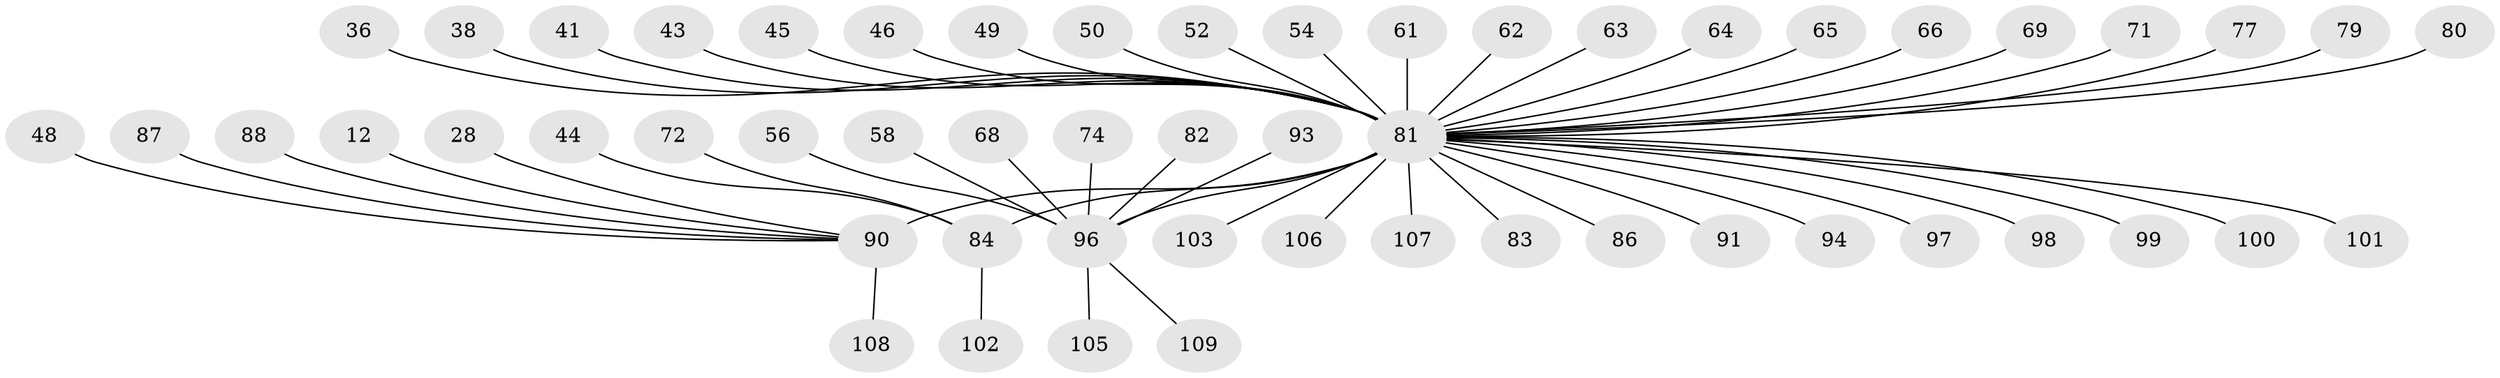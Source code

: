 // original degree distribution, {19: 0.009174311926605505, 20: 0.009174311926605505, 5: 0.01834862385321101, 2: 0.11926605504587157, 3: 0.09174311926605505, 7: 0.01834862385321101, 4: 0.05504587155963303, 8: 0.01834862385321101, 1: 0.6330275229357798, 6: 0.027522935779816515}
// Generated by graph-tools (version 1.1) at 2025/48/03/09/25 04:48:27]
// undirected, 54 vertices, 53 edges
graph export_dot {
graph [start="1"]
  node [color=gray90,style=filled];
  12;
  28;
  36;
  38;
  41;
  43;
  44;
  45;
  46 [super="+37"];
  48;
  49;
  50;
  52;
  54;
  56;
  58;
  61 [super="+59"];
  62;
  63;
  64;
  65 [super="+53"];
  66;
  68;
  69;
  71;
  72;
  74;
  77;
  79 [super="+75"];
  80 [super="+70+78"];
  81 [super="+24+55+1+42+2+10+16+20+21+31+33"];
  82;
  83;
  84 [super="+17"];
  86 [super="+40"];
  87;
  88;
  90 [super="+23+57"];
  91;
  93 [super="+92"];
  94;
  96 [super="+47"];
  97 [super="+89"];
  98;
  99;
  100;
  101 [super="+67"];
  102;
  103;
  105 [super="+104"];
  106 [super="+76+85+95"];
  107 [super="+73"];
  108;
  109;
  12 -- 90;
  28 -- 90;
  36 -- 81;
  38 -- 81;
  41 -- 81;
  43 -- 81;
  44 -- 84;
  45 -- 81;
  46 -- 81;
  48 -- 90;
  49 -- 81;
  50 -- 81;
  52 -- 81;
  54 -- 81;
  56 -- 96;
  58 -- 96;
  61 -- 81;
  62 -- 81;
  63 -- 81;
  64 -- 81;
  65 -- 81;
  66 -- 81;
  68 -- 96;
  69 -- 81;
  71 -- 81;
  72 -- 84;
  74 -- 96;
  77 -- 81;
  79 -- 81;
  80 -- 81;
  81 -- 83;
  81 -- 98;
  81 -- 99;
  81 -- 103;
  81 -- 90 [weight=7];
  81 -- 91;
  81 -- 94;
  81 -- 86;
  81 -- 101;
  81 -- 107;
  81 -- 106;
  81 -- 97;
  81 -- 100;
  81 -- 84 [weight=4];
  81 -- 96 [weight=4];
  82 -- 96;
  84 -- 102;
  87 -- 90;
  88 -- 90;
  90 -- 108;
  93 -- 96;
  96 -- 105;
  96 -- 109;
}
